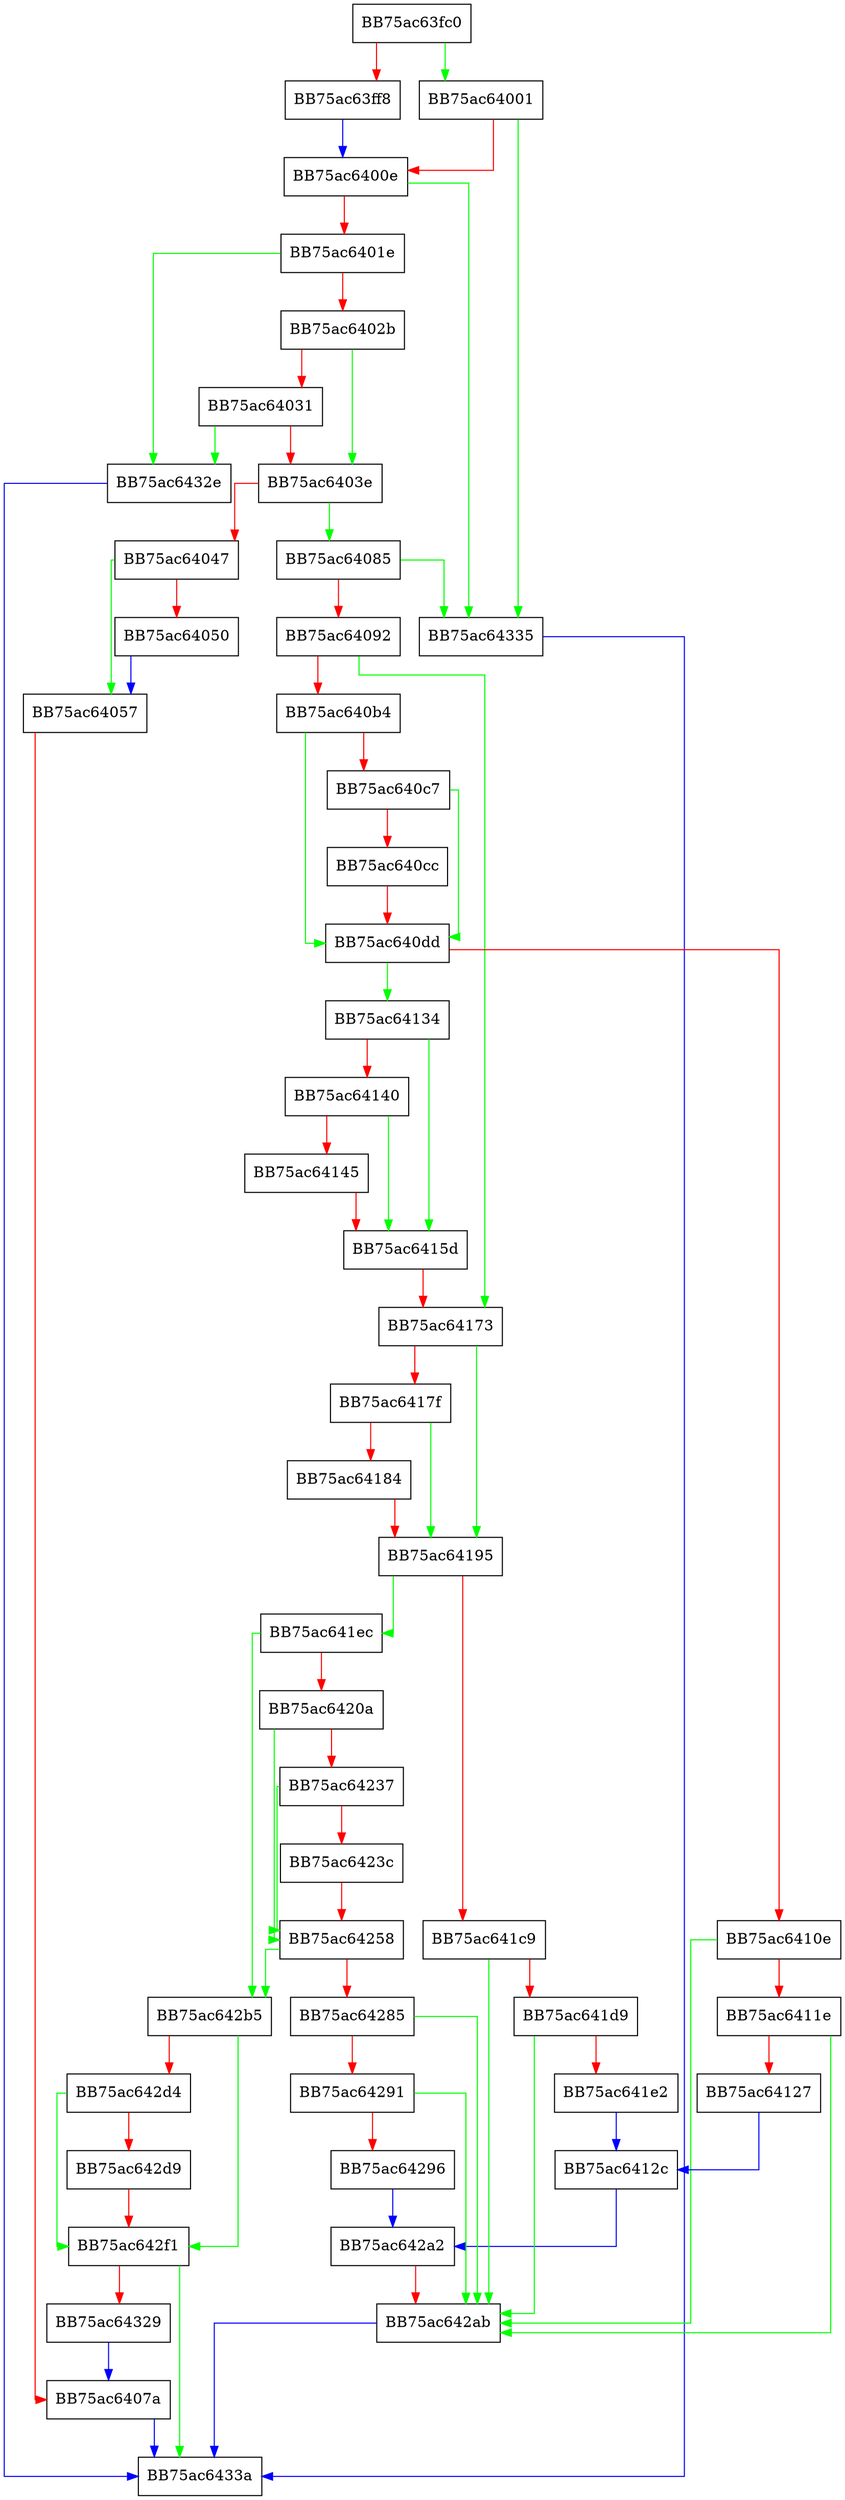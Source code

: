 digraph FindNext {
  node [shape="box"];
  graph [splines=ortho];
  BB75ac63fc0 -> BB75ac64001 [color="green"];
  BB75ac63fc0 -> BB75ac63ff8 [color="red"];
  BB75ac63ff8 -> BB75ac6400e [color="blue"];
  BB75ac64001 -> BB75ac64335 [color="green"];
  BB75ac64001 -> BB75ac6400e [color="red"];
  BB75ac6400e -> BB75ac64335 [color="green"];
  BB75ac6400e -> BB75ac6401e [color="red"];
  BB75ac6401e -> BB75ac6432e [color="green"];
  BB75ac6401e -> BB75ac6402b [color="red"];
  BB75ac6402b -> BB75ac6403e [color="green"];
  BB75ac6402b -> BB75ac64031 [color="red"];
  BB75ac64031 -> BB75ac6432e [color="green"];
  BB75ac64031 -> BB75ac6403e [color="red"];
  BB75ac6403e -> BB75ac64085 [color="green"];
  BB75ac6403e -> BB75ac64047 [color="red"];
  BB75ac64047 -> BB75ac64057 [color="green"];
  BB75ac64047 -> BB75ac64050 [color="red"];
  BB75ac64050 -> BB75ac64057 [color="blue"];
  BB75ac64057 -> BB75ac6407a [color="red"];
  BB75ac6407a -> BB75ac6433a [color="blue"];
  BB75ac64085 -> BB75ac64335 [color="green"];
  BB75ac64085 -> BB75ac64092 [color="red"];
  BB75ac64092 -> BB75ac64173 [color="green"];
  BB75ac64092 -> BB75ac640b4 [color="red"];
  BB75ac640b4 -> BB75ac640dd [color="green"];
  BB75ac640b4 -> BB75ac640c7 [color="red"];
  BB75ac640c7 -> BB75ac640dd [color="green"];
  BB75ac640c7 -> BB75ac640cc [color="red"];
  BB75ac640cc -> BB75ac640dd [color="red"];
  BB75ac640dd -> BB75ac64134 [color="green"];
  BB75ac640dd -> BB75ac6410e [color="red"];
  BB75ac6410e -> BB75ac642ab [color="green"];
  BB75ac6410e -> BB75ac6411e [color="red"];
  BB75ac6411e -> BB75ac642ab [color="green"];
  BB75ac6411e -> BB75ac64127 [color="red"];
  BB75ac64127 -> BB75ac6412c [color="blue"];
  BB75ac6412c -> BB75ac642a2 [color="blue"];
  BB75ac64134 -> BB75ac6415d [color="green"];
  BB75ac64134 -> BB75ac64140 [color="red"];
  BB75ac64140 -> BB75ac6415d [color="green"];
  BB75ac64140 -> BB75ac64145 [color="red"];
  BB75ac64145 -> BB75ac6415d [color="red"];
  BB75ac6415d -> BB75ac64173 [color="red"];
  BB75ac64173 -> BB75ac64195 [color="green"];
  BB75ac64173 -> BB75ac6417f [color="red"];
  BB75ac6417f -> BB75ac64195 [color="green"];
  BB75ac6417f -> BB75ac64184 [color="red"];
  BB75ac64184 -> BB75ac64195 [color="red"];
  BB75ac64195 -> BB75ac641ec [color="green"];
  BB75ac64195 -> BB75ac641c9 [color="red"];
  BB75ac641c9 -> BB75ac642ab [color="green"];
  BB75ac641c9 -> BB75ac641d9 [color="red"];
  BB75ac641d9 -> BB75ac642ab [color="green"];
  BB75ac641d9 -> BB75ac641e2 [color="red"];
  BB75ac641e2 -> BB75ac6412c [color="blue"];
  BB75ac641ec -> BB75ac642b5 [color="green"];
  BB75ac641ec -> BB75ac6420a [color="red"];
  BB75ac6420a -> BB75ac64258 [color="green"];
  BB75ac6420a -> BB75ac64237 [color="red"];
  BB75ac64237 -> BB75ac64258 [color="green"];
  BB75ac64237 -> BB75ac6423c [color="red"];
  BB75ac6423c -> BB75ac64258 [color="red"];
  BB75ac64258 -> BB75ac642b5 [color="green"];
  BB75ac64258 -> BB75ac64285 [color="red"];
  BB75ac64285 -> BB75ac642ab [color="green"];
  BB75ac64285 -> BB75ac64291 [color="red"];
  BB75ac64291 -> BB75ac642ab [color="green"];
  BB75ac64291 -> BB75ac64296 [color="red"];
  BB75ac64296 -> BB75ac642a2 [color="blue"];
  BB75ac642a2 -> BB75ac642ab [color="red"];
  BB75ac642ab -> BB75ac6433a [color="blue"];
  BB75ac642b5 -> BB75ac642f1 [color="green"];
  BB75ac642b5 -> BB75ac642d4 [color="red"];
  BB75ac642d4 -> BB75ac642f1 [color="green"];
  BB75ac642d4 -> BB75ac642d9 [color="red"];
  BB75ac642d9 -> BB75ac642f1 [color="red"];
  BB75ac642f1 -> BB75ac6433a [color="green"];
  BB75ac642f1 -> BB75ac64329 [color="red"];
  BB75ac64329 -> BB75ac6407a [color="blue"];
  BB75ac6432e -> BB75ac6433a [color="blue"];
  BB75ac64335 -> BB75ac6433a [color="blue"];
}